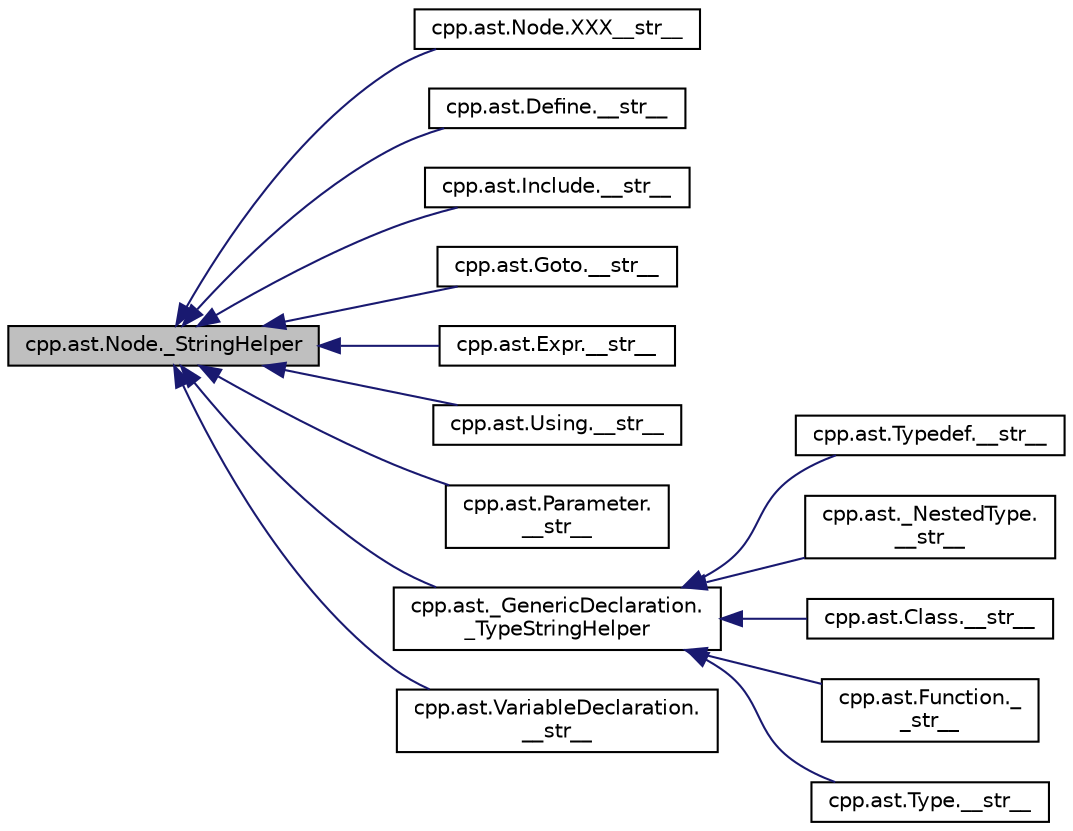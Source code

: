 digraph "cpp.ast.Node._StringHelper"
{
  edge [fontname="Helvetica",fontsize="10",labelfontname="Helvetica",labelfontsize="10"];
  node [fontname="Helvetica",fontsize="10",shape=record];
  rankdir="LR";
  Node5 [label="cpp.ast.Node._StringHelper",height=0.2,width=0.4,color="black", fillcolor="grey75", style="filled", fontcolor="black"];
  Node5 -> Node6 [dir="back",color="midnightblue",fontsize="10",style="solid",fontname="Helvetica"];
  Node6 [label="cpp.ast.Node.XXX__str__",height=0.2,width=0.4,color="black", fillcolor="white", style="filled",URL="$d6/d9c/classcpp_1_1ast_1_1_node.html#ab5dfeabcbcd7c1f5feb8522edffb8b4a"];
  Node5 -> Node7 [dir="back",color="midnightblue",fontsize="10",style="solid",fontname="Helvetica"];
  Node7 [label="cpp.ast.Define.__str__",height=0.2,width=0.4,color="black", fillcolor="white", style="filled",URL="$d9/d3b/classcpp_1_1ast_1_1_define.html#aa89732914b19901c8d291e11f34bb627"];
  Node5 -> Node8 [dir="back",color="midnightblue",fontsize="10",style="solid",fontname="Helvetica"];
  Node8 [label="cpp.ast.Include.__str__",height=0.2,width=0.4,color="black", fillcolor="white", style="filled",URL="$d7/d69/classcpp_1_1ast_1_1_include.html#ad7d9e5e8f46dcb1a91a282e609412a3e"];
  Node5 -> Node9 [dir="back",color="midnightblue",fontsize="10",style="solid",fontname="Helvetica"];
  Node9 [label="cpp.ast.Goto.__str__",height=0.2,width=0.4,color="black", fillcolor="white", style="filled",URL="$df/d6d/classcpp_1_1ast_1_1_goto.html#a508b6bc091cf06bfed73a33368c236c9"];
  Node5 -> Node10 [dir="back",color="midnightblue",fontsize="10",style="solid",fontname="Helvetica"];
  Node10 [label="cpp.ast.Expr.__str__",height=0.2,width=0.4,color="black", fillcolor="white", style="filled",URL="$d4/da1/classcpp_1_1ast_1_1_expr.html#a7ee1896fbfa7819adbd0b2f89d11ecec"];
  Node5 -> Node11 [dir="back",color="midnightblue",fontsize="10",style="solid",fontname="Helvetica"];
  Node11 [label="cpp.ast.Using.__str__",height=0.2,width=0.4,color="black", fillcolor="white", style="filled",URL="$d8/d8e/classcpp_1_1ast_1_1_using.html#ac209e8e5d84988d14a8f4b30377e5455"];
  Node5 -> Node12 [dir="back",color="midnightblue",fontsize="10",style="solid",fontname="Helvetica"];
  Node12 [label="cpp.ast.Parameter.\l__str__",height=0.2,width=0.4,color="black", fillcolor="white", style="filled",URL="$d7/d7a/classcpp_1_1ast_1_1_parameter.html#aabfbabb3c744a0da4a012ceb4299947a"];
  Node5 -> Node13 [dir="back",color="midnightblue",fontsize="10",style="solid",fontname="Helvetica"];
  Node13 [label="cpp.ast._GenericDeclaration.\l_TypeStringHelper",height=0.2,width=0.4,color="black", fillcolor="white", style="filled",URL="$d1/d4e/classcpp_1_1ast_1_1___generic_declaration.html#a2ab2d07ccfa5d51ed153e82004c49e98"];
  Node13 -> Node14 [dir="back",color="midnightblue",fontsize="10",style="solid",fontname="Helvetica"];
  Node14 [label="cpp.ast.Typedef.__str__",height=0.2,width=0.4,color="black", fillcolor="white", style="filled",URL="$d4/d8c/classcpp_1_1ast_1_1_typedef.html#a451920900affc5f12e38ab8fbf5e3dea"];
  Node13 -> Node15 [dir="back",color="midnightblue",fontsize="10",style="solid",fontname="Helvetica"];
  Node15 [label="cpp.ast._NestedType.\l__str__",height=0.2,width=0.4,color="black", fillcolor="white", style="filled",URL="$d9/df9/classcpp_1_1ast_1_1___nested_type.html#a18901ec6acba88c526d703444bf4d52c"];
  Node13 -> Node16 [dir="back",color="midnightblue",fontsize="10",style="solid",fontname="Helvetica"];
  Node16 [label="cpp.ast.Class.__str__",height=0.2,width=0.4,color="black", fillcolor="white", style="filled",URL="$dd/d99/classcpp_1_1ast_1_1_class.html#a0a63f6fab75d61ffac6fb9f1c29ae84d"];
  Node13 -> Node17 [dir="back",color="midnightblue",fontsize="10",style="solid",fontname="Helvetica"];
  Node17 [label="cpp.ast.Function._\l_str__",height=0.2,width=0.4,color="black", fillcolor="white", style="filled",URL="$d3/df5/classcpp_1_1ast_1_1_function.html#aaef91d6a3b1eb2703eebb32d39c45978"];
  Node13 -> Node18 [dir="back",color="midnightblue",fontsize="10",style="solid",fontname="Helvetica"];
  Node18 [label="cpp.ast.Type.__str__",height=0.2,width=0.4,color="black", fillcolor="white", style="filled",URL="$d1/d2b/classcpp_1_1ast_1_1_type.html#a1a10eff21f6150b7e14bde3788fa069b"];
  Node5 -> Node19 [dir="back",color="midnightblue",fontsize="10",style="solid",fontname="Helvetica"];
  Node19 [label="cpp.ast.VariableDeclaration.\l__str__",height=0.2,width=0.4,color="black", fillcolor="white", style="filled",URL="$d1/db4/classcpp_1_1ast_1_1_variable_declaration.html#a9f5c15731d1bdd8fe14c2a575e2f4fe6"];
}
